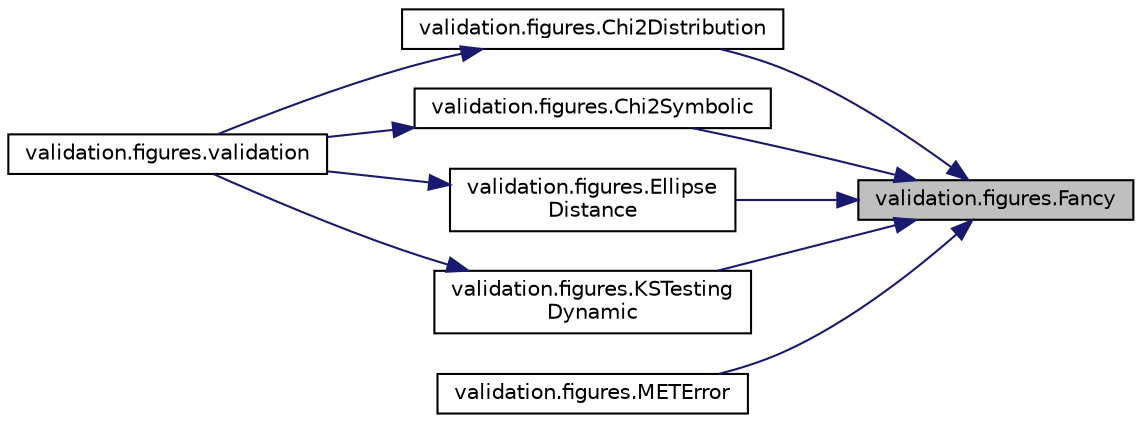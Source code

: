 digraph "validation.figures.Fancy"
{
 // INTERACTIVE_SVG=YES
 // LATEX_PDF_SIZE
  edge [fontname="Helvetica",fontsize="10",labelfontname="Helvetica",labelfontsize="10"];
  node [fontname="Helvetica",fontsize="10",shape=record];
  rankdir="RL";
  Node1 [label="validation.figures.Fancy",height=0.2,width=0.4,color="black", fillcolor="grey75", style="filled", fontcolor="black",tooltip=" "];
  Node1 -> Node2 [dir="back",color="midnightblue",fontsize="10",style="solid",fontname="Helvetica"];
  Node2 [label="validation.figures.Chi2Distribution",height=0.2,width=0.4,color="black", fillcolor="white", style="filled",URL="$namespacevalidation_1_1figures.html#acb17ab1fde05f304e383e18eeb0e1e30",tooltip=" "];
  Node2 -> Node3 [dir="back",color="midnightblue",fontsize="10",style="solid",fontname="Helvetica"];
  Node3 [label="validation.figures.validation",height=0.2,width=0.4,color="black", fillcolor="white", style="filled",URL="$namespacevalidation_1_1figures.html#acba1cf323987f6ac9397f5224f358933",tooltip=" "];
  Node1 -> Node4 [dir="back",color="midnightblue",fontsize="10",style="solid",fontname="Helvetica"];
  Node4 [label="validation.figures.Chi2Symbolic",height=0.2,width=0.4,color="black", fillcolor="white", style="filled",URL="$namespacevalidation_1_1figures.html#a2762e7ce7333ed68add0e1a533921bc9",tooltip=" "];
  Node4 -> Node3 [dir="back",color="midnightblue",fontsize="10",style="solid",fontname="Helvetica"];
  Node1 -> Node5 [dir="back",color="midnightblue",fontsize="10",style="solid",fontname="Helvetica"];
  Node5 [label="validation.figures.Ellipse\lDistance",height=0.2,width=0.4,color="black", fillcolor="white", style="filled",URL="$namespacevalidation_1_1figures.html#aa6ee99f55d65d2d5abfb61e97be928c9",tooltip=" "];
  Node5 -> Node3 [dir="back",color="midnightblue",fontsize="10",style="solid",fontname="Helvetica"];
  Node1 -> Node6 [dir="back",color="midnightblue",fontsize="10",style="solid",fontname="Helvetica"];
  Node6 [label="validation.figures.KSTesting\lDynamic",height=0.2,width=0.4,color="black", fillcolor="white", style="filled",URL="$namespacevalidation_1_1figures.html#a899d1979918a6e7059f2e124da82905f",tooltip=" "];
  Node6 -> Node3 [dir="back",color="midnightblue",fontsize="10",style="solid",fontname="Helvetica"];
  Node1 -> Node7 [dir="back",color="midnightblue",fontsize="10",style="solid",fontname="Helvetica"];
  Node7 [label="validation.figures.METError",height=0.2,width=0.4,color="black", fillcolor="white", style="filled",URL="$namespacevalidation_1_1figures.html#ad3314391c4cf3736d7dc2eb7d3b50d56",tooltip=" "];
}
